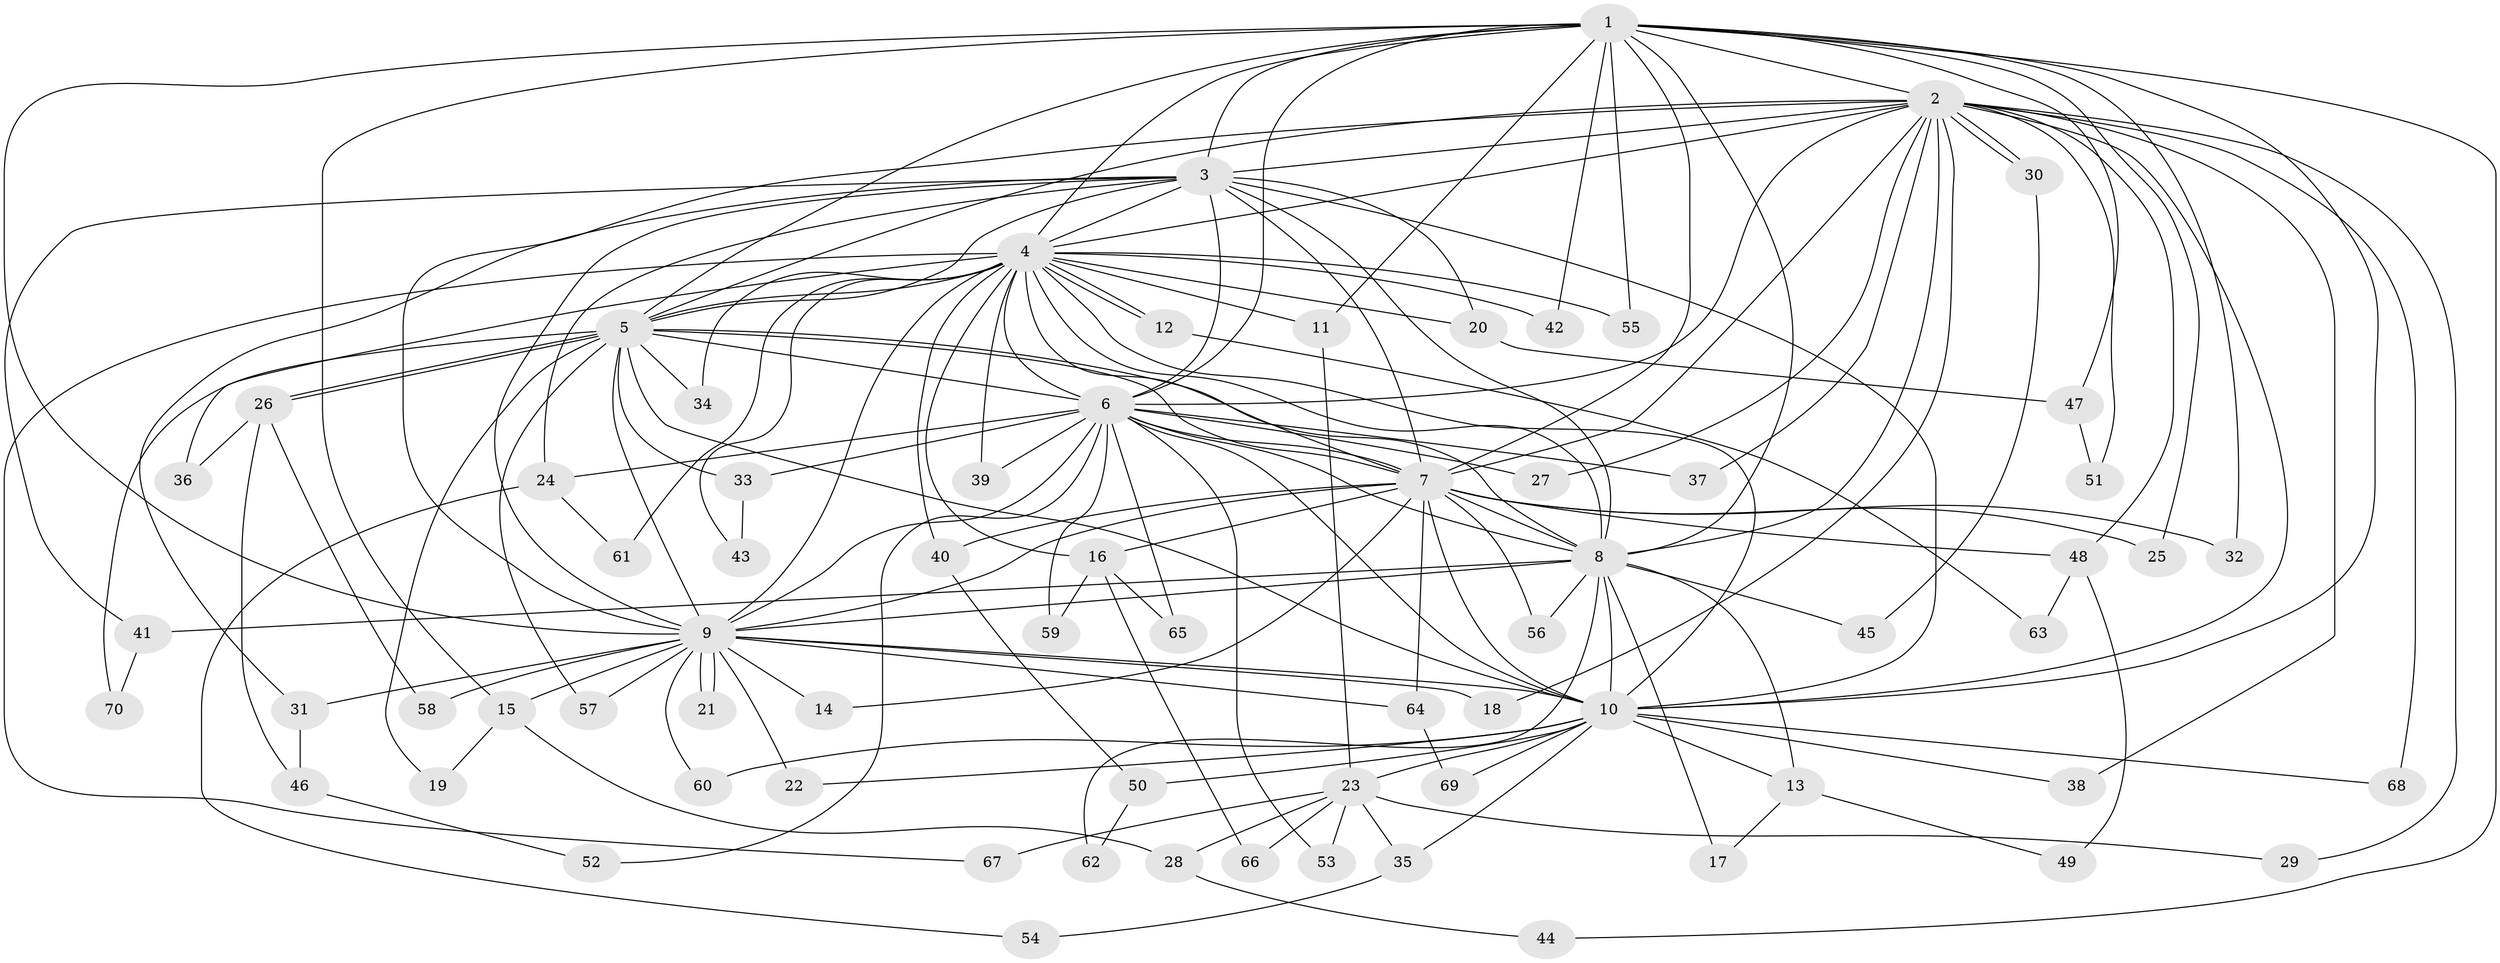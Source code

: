 // Generated by graph-tools (version 1.1) at 2025/34/03/09/25 02:34:59]
// undirected, 70 vertices, 165 edges
graph export_dot {
graph [start="1"]
  node [color=gray90,style=filled];
  1;
  2;
  3;
  4;
  5;
  6;
  7;
  8;
  9;
  10;
  11;
  12;
  13;
  14;
  15;
  16;
  17;
  18;
  19;
  20;
  21;
  22;
  23;
  24;
  25;
  26;
  27;
  28;
  29;
  30;
  31;
  32;
  33;
  34;
  35;
  36;
  37;
  38;
  39;
  40;
  41;
  42;
  43;
  44;
  45;
  46;
  47;
  48;
  49;
  50;
  51;
  52;
  53;
  54;
  55;
  56;
  57;
  58;
  59;
  60;
  61;
  62;
  63;
  64;
  65;
  66;
  67;
  68;
  69;
  70;
  1 -- 2;
  1 -- 3;
  1 -- 4;
  1 -- 5;
  1 -- 6;
  1 -- 7;
  1 -- 8;
  1 -- 9;
  1 -- 10;
  1 -- 11;
  1 -- 15;
  1 -- 25;
  1 -- 32;
  1 -- 42;
  1 -- 44;
  1 -- 47;
  1 -- 55;
  2 -- 3;
  2 -- 4;
  2 -- 5;
  2 -- 6;
  2 -- 7;
  2 -- 8;
  2 -- 9;
  2 -- 10;
  2 -- 18;
  2 -- 27;
  2 -- 29;
  2 -- 30;
  2 -- 30;
  2 -- 37;
  2 -- 38;
  2 -- 48;
  2 -- 51;
  2 -- 68;
  3 -- 4;
  3 -- 5;
  3 -- 6;
  3 -- 7;
  3 -- 8;
  3 -- 9;
  3 -- 10;
  3 -- 20;
  3 -- 24;
  3 -- 31;
  3 -- 41;
  4 -- 5;
  4 -- 6;
  4 -- 7;
  4 -- 8;
  4 -- 9;
  4 -- 10;
  4 -- 11;
  4 -- 12;
  4 -- 12;
  4 -- 16;
  4 -- 20;
  4 -- 34;
  4 -- 36;
  4 -- 39;
  4 -- 40;
  4 -- 42;
  4 -- 43;
  4 -- 55;
  4 -- 61;
  4 -- 67;
  5 -- 6;
  5 -- 7;
  5 -- 8;
  5 -- 9;
  5 -- 10;
  5 -- 19;
  5 -- 26;
  5 -- 26;
  5 -- 33;
  5 -- 34;
  5 -- 57;
  5 -- 70;
  6 -- 7;
  6 -- 8;
  6 -- 9;
  6 -- 10;
  6 -- 24;
  6 -- 27;
  6 -- 33;
  6 -- 37;
  6 -- 39;
  6 -- 52;
  6 -- 53;
  6 -- 59;
  6 -- 65;
  7 -- 8;
  7 -- 9;
  7 -- 10;
  7 -- 14;
  7 -- 16;
  7 -- 25;
  7 -- 32;
  7 -- 40;
  7 -- 48;
  7 -- 56;
  7 -- 64;
  8 -- 9;
  8 -- 10;
  8 -- 13;
  8 -- 17;
  8 -- 41;
  8 -- 45;
  8 -- 56;
  8 -- 62;
  9 -- 10;
  9 -- 14;
  9 -- 15;
  9 -- 18;
  9 -- 21;
  9 -- 21;
  9 -- 22;
  9 -- 31;
  9 -- 57;
  9 -- 58;
  9 -- 60;
  9 -- 64;
  10 -- 13;
  10 -- 22;
  10 -- 23;
  10 -- 35;
  10 -- 38;
  10 -- 50;
  10 -- 60;
  10 -- 68;
  10 -- 69;
  11 -- 23;
  12 -- 63;
  13 -- 17;
  13 -- 49;
  15 -- 19;
  15 -- 28;
  16 -- 59;
  16 -- 65;
  16 -- 66;
  20 -- 47;
  23 -- 28;
  23 -- 29;
  23 -- 35;
  23 -- 53;
  23 -- 66;
  23 -- 67;
  24 -- 54;
  24 -- 61;
  26 -- 36;
  26 -- 46;
  26 -- 58;
  28 -- 44;
  30 -- 45;
  31 -- 46;
  33 -- 43;
  35 -- 54;
  40 -- 50;
  41 -- 70;
  46 -- 52;
  47 -- 51;
  48 -- 49;
  48 -- 63;
  50 -- 62;
  64 -- 69;
}
